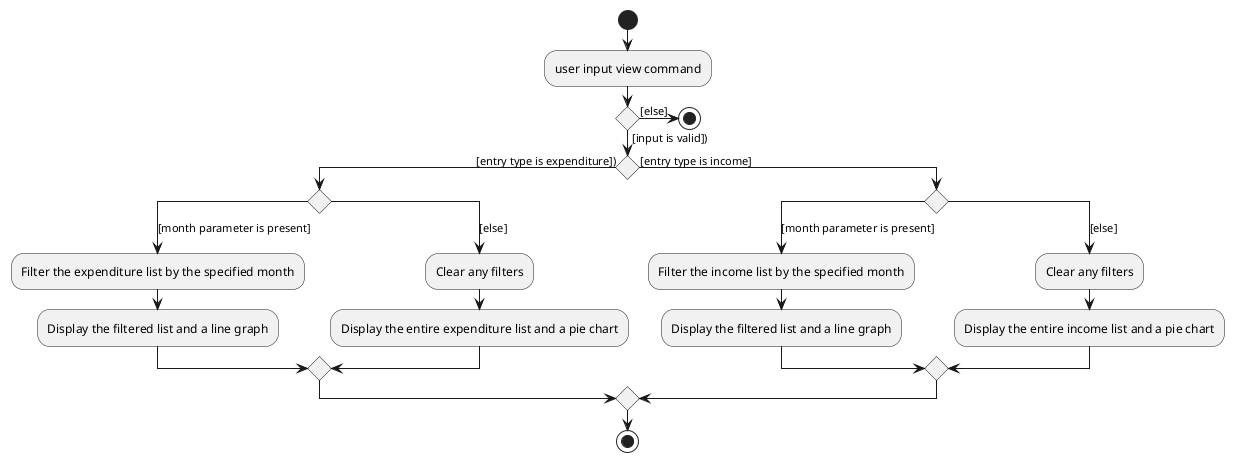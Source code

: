 @startuml

start
:user input view command;
if () then ([input is valid]))
if () then ([entry type is expenditure]))
    switch ()
    case ([month parameter is present])
      :Filter the expenditure list by the specified month;
      :Display the filtered list and a line graph;
    case ([else])
      :Clear any filters;
      :Display the entire expenditure list and a pie chart;
     endswitch

else ([entry type is income])
    switch ()
    case ([month parameter is present])
      :Filter the income list by the specified month;
      :Display the filtered list and a line graph;
    case ([else])
      :Clear any filters;
      :Display the entire income list and a pie chart;
     endswitch
endif
else ([else])
stop
endif
stop

@enduml



